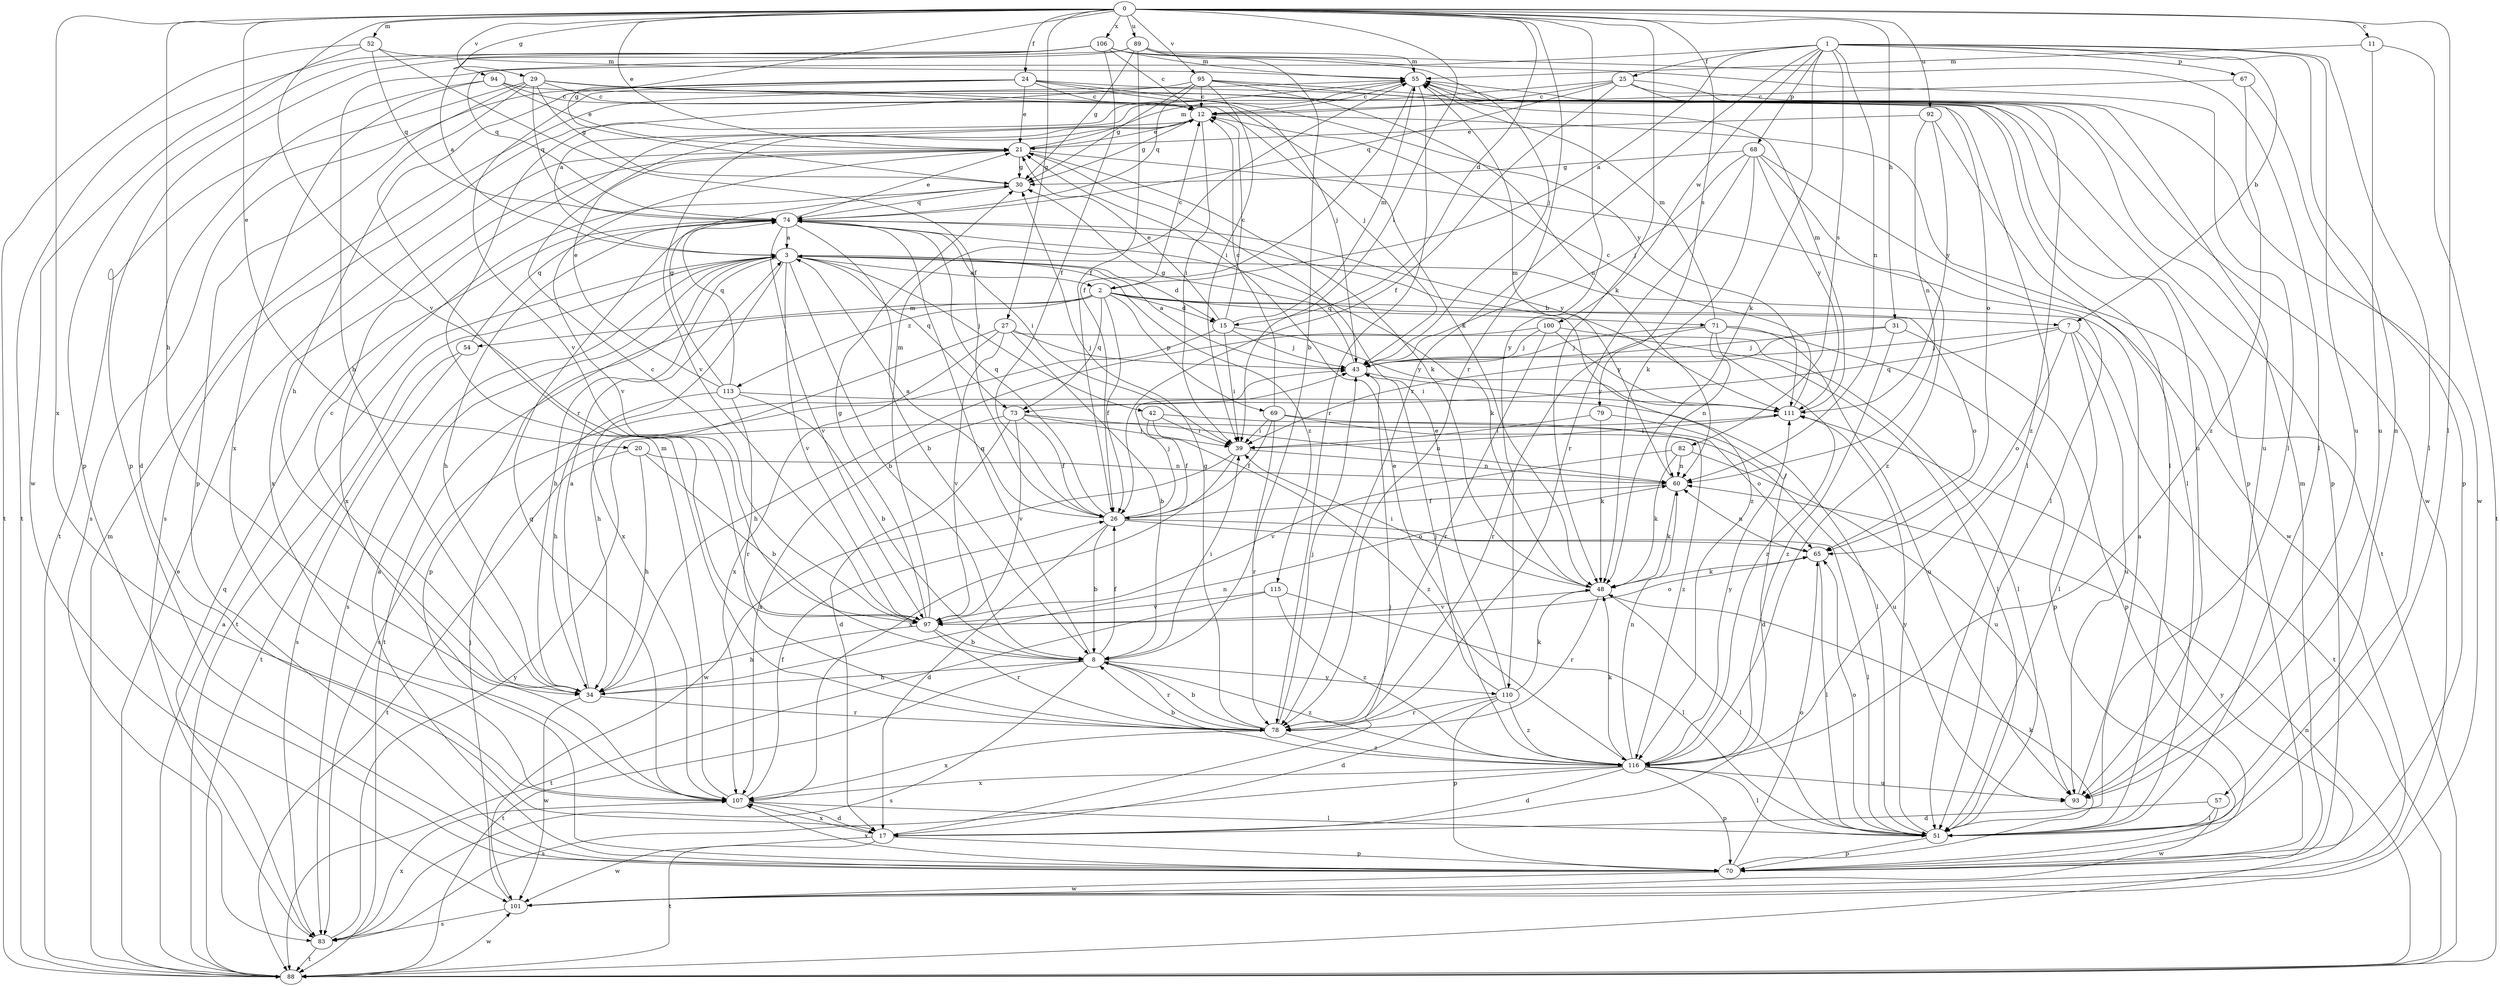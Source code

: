 strict digraph  {
0;
1;
2;
3;
7;
8;
11;
12;
15;
17;
20;
21;
24;
25;
26;
27;
29;
30;
31;
34;
39;
42;
43;
48;
51;
52;
54;
55;
57;
60;
65;
67;
68;
69;
70;
71;
73;
74;
78;
79;
82;
83;
88;
89;
92;
93;
94;
95;
97;
100;
101;
106;
107;
110;
111;
113;
115;
116;
0 -> 11  [label=c];
0 -> 15  [label=d];
0 -> 20  [label=e];
0 -> 21  [label=e];
0 -> 24  [label=f];
0 -> 27  [label=g];
0 -> 29  [label=g];
0 -> 30  [label=g];
0 -> 31  [label=h];
0 -> 34  [label=h];
0 -> 39  [label=i];
0 -> 48  [label=k];
0 -> 51  [label=l];
0 -> 52  [label=m];
0 -> 78  [label=r];
0 -> 79  [label=s];
0 -> 89  [label=u];
0 -> 92  [label=u];
0 -> 94  [label=v];
0 -> 95  [label=v];
0 -> 97  [label=v];
0 -> 106  [label=x];
0 -> 107  [label=x];
0 -> 110  [label=y];
1 -> 2  [label=a];
1 -> 7  [label=b];
1 -> 25  [label=f];
1 -> 34  [label=h];
1 -> 48  [label=k];
1 -> 51  [label=l];
1 -> 57  [label=n];
1 -> 60  [label=n];
1 -> 67  [label=p];
1 -> 68  [label=p];
1 -> 78  [label=r];
1 -> 82  [label=s];
1 -> 93  [label=u];
1 -> 100  [label=w];
2 -> 7  [label=b];
2 -> 12  [label=c];
2 -> 15  [label=d];
2 -> 26  [label=f];
2 -> 54  [label=m];
2 -> 65  [label=o];
2 -> 69  [label=p];
2 -> 71  [label=q];
2 -> 73  [label=q];
2 -> 88  [label=t];
2 -> 113  [label=z];
3 -> 2  [label=a];
3 -> 8  [label=b];
3 -> 15  [label=d];
3 -> 34  [label=h];
3 -> 42  [label=j];
3 -> 70  [label=p];
3 -> 73  [label=q];
3 -> 83  [label=s];
3 -> 88  [label=t];
3 -> 97  [label=v];
3 -> 107  [label=x];
3 -> 115  [label=z];
7 -> 43  [label=j];
7 -> 51  [label=l];
7 -> 65  [label=o];
7 -> 73  [label=q];
7 -> 88  [label=t];
7 -> 93  [label=u];
8 -> 26  [label=f];
8 -> 34  [label=h];
8 -> 39  [label=i];
8 -> 74  [label=q];
8 -> 78  [label=r];
8 -> 83  [label=s];
8 -> 88  [label=t];
8 -> 110  [label=y];
8 -> 116  [label=z];
11 -> 55  [label=m];
11 -> 88  [label=t];
11 -> 93  [label=u];
12 -> 21  [label=e];
12 -> 30  [label=g];
12 -> 39  [label=i];
12 -> 88  [label=t];
12 -> 97  [label=v];
15 -> 12  [label=c];
15 -> 21  [label=e];
15 -> 39  [label=i];
15 -> 43  [label=j];
15 -> 55  [label=m];
15 -> 83  [label=s];
15 -> 111  [label=y];
17 -> 43  [label=j];
17 -> 70  [label=p];
17 -> 88  [label=t];
17 -> 101  [label=w];
17 -> 107  [label=x];
20 -> 8  [label=b];
20 -> 34  [label=h];
20 -> 60  [label=n];
20 -> 88  [label=t];
21 -> 30  [label=g];
21 -> 48  [label=k];
21 -> 51  [label=l];
21 -> 55  [label=m];
21 -> 97  [label=v];
21 -> 107  [label=x];
24 -> 12  [label=c];
24 -> 21  [label=e];
24 -> 34  [label=h];
24 -> 43  [label=j];
24 -> 83  [label=s];
24 -> 93  [label=u];
24 -> 97  [label=v];
24 -> 111  [label=y];
25 -> 3  [label=a];
25 -> 12  [label=c];
25 -> 26  [label=f];
25 -> 74  [label=q];
25 -> 93  [label=u];
25 -> 101  [label=w];
25 -> 116  [label=z];
26 -> 3  [label=a];
26 -> 8  [label=b];
26 -> 17  [label=d];
26 -> 43  [label=j];
26 -> 51  [label=l];
26 -> 65  [label=o];
26 -> 74  [label=q];
27 -> 8  [label=b];
27 -> 34  [label=h];
27 -> 43  [label=j];
27 -> 51  [label=l];
27 -> 97  [label=v];
27 -> 107  [label=x];
29 -> 12  [label=c];
29 -> 30  [label=g];
29 -> 43  [label=j];
29 -> 48  [label=k];
29 -> 65  [label=o];
29 -> 70  [label=p];
29 -> 74  [label=q];
29 -> 78  [label=r];
29 -> 88  [label=t];
30 -> 74  [label=q];
30 -> 107  [label=x];
31 -> 39  [label=i];
31 -> 43  [label=j];
31 -> 70  [label=p];
31 -> 116  [label=z];
34 -> 3  [label=a];
34 -> 12  [label=c];
34 -> 60  [label=n];
34 -> 78  [label=r];
34 -> 101  [label=w];
39 -> 60  [label=n];
39 -> 101  [label=w];
39 -> 107  [label=x];
42 -> 26  [label=f];
42 -> 39  [label=i];
42 -> 93  [label=u];
42 -> 116  [label=z];
43 -> 3  [label=a];
43 -> 30  [label=g];
43 -> 111  [label=y];
48 -> 39  [label=i];
48 -> 51  [label=l];
48 -> 78  [label=r];
48 -> 97  [label=v];
51 -> 65  [label=o];
51 -> 70  [label=p];
51 -> 111  [label=y];
52 -> 26  [label=f];
52 -> 55  [label=m];
52 -> 74  [label=q];
52 -> 88  [label=t];
52 -> 101  [label=w];
54 -> 74  [label=q];
54 -> 83  [label=s];
54 -> 88  [label=t];
55 -> 12  [label=c];
55 -> 26  [label=f];
55 -> 70  [label=p];
55 -> 78  [label=r];
55 -> 101  [label=w];
57 -> 17  [label=d];
57 -> 51  [label=l];
57 -> 101  [label=w];
60 -> 26  [label=f];
60 -> 48  [label=k];
60 -> 55  [label=m];
65 -> 48  [label=k];
65 -> 51  [label=l];
65 -> 60  [label=n];
67 -> 12  [label=c];
67 -> 70  [label=p];
67 -> 116  [label=z];
68 -> 30  [label=g];
68 -> 43  [label=j];
68 -> 48  [label=k];
68 -> 78  [label=r];
68 -> 101  [label=w];
68 -> 111  [label=y];
68 -> 116  [label=z];
69 -> 12  [label=c];
69 -> 26  [label=f];
69 -> 39  [label=i];
69 -> 65  [label=o];
69 -> 78  [label=r];
69 -> 116  [label=z];
70 -> 3  [label=a];
70 -> 48  [label=k];
70 -> 55  [label=m];
70 -> 65  [label=o];
70 -> 101  [label=w];
70 -> 107  [label=x];
71 -> 43  [label=j];
71 -> 55  [label=m];
71 -> 60  [label=n];
71 -> 70  [label=p];
71 -> 78  [label=r];
71 -> 93  [label=u];
71 -> 116  [label=z];
73 -> 17  [label=d];
73 -> 26  [label=f];
73 -> 39  [label=i];
73 -> 60  [label=n];
73 -> 97  [label=v];
73 -> 107  [label=x];
74 -> 3  [label=a];
74 -> 8  [label=b];
74 -> 21  [label=e];
74 -> 34  [label=h];
74 -> 39  [label=i];
74 -> 48  [label=k];
74 -> 97  [label=v];
74 -> 111  [label=y];
74 -> 116  [label=z];
78 -> 8  [label=b];
78 -> 30  [label=g];
78 -> 43  [label=j];
78 -> 107  [label=x];
78 -> 116  [label=z];
79 -> 17  [label=d];
79 -> 39  [label=i];
79 -> 48  [label=k];
82 -> 48  [label=k];
82 -> 60  [label=n];
82 -> 93  [label=u];
82 -> 97  [label=v];
83 -> 74  [label=q];
83 -> 88  [label=t];
83 -> 107  [label=x];
83 -> 111  [label=y];
88 -> 3  [label=a];
88 -> 21  [label=e];
88 -> 55  [label=m];
88 -> 60  [label=n];
88 -> 101  [label=w];
88 -> 111  [label=y];
89 -> 8  [label=b];
89 -> 26  [label=f];
89 -> 30  [label=g];
89 -> 51  [label=l];
89 -> 55  [label=m];
89 -> 70  [label=p];
89 -> 74  [label=q];
92 -> 21  [label=e];
92 -> 51  [label=l];
92 -> 60  [label=n];
92 -> 111  [label=y];
93 -> 3  [label=a];
94 -> 12  [label=c];
94 -> 17  [label=d];
94 -> 21  [label=e];
94 -> 51  [label=l];
94 -> 107  [label=x];
95 -> 12  [label=c];
95 -> 30  [label=g];
95 -> 39  [label=i];
95 -> 51  [label=l];
95 -> 60  [label=n];
95 -> 70  [label=p];
95 -> 74  [label=q];
95 -> 83  [label=s];
97 -> 8  [label=b];
97 -> 12  [label=c];
97 -> 30  [label=g];
97 -> 34  [label=h];
97 -> 55  [label=m];
97 -> 65  [label=o];
97 -> 78  [label=r];
100 -> 34  [label=h];
100 -> 43  [label=j];
100 -> 51  [label=l];
100 -> 78  [label=r];
100 -> 111  [label=y];
101 -> 43  [label=j];
101 -> 83  [label=s];
106 -> 3  [label=a];
106 -> 12  [label=c];
106 -> 26  [label=f];
106 -> 43  [label=j];
106 -> 51  [label=l];
106 -> 55  [label=m];
106 -> 70  [label=p];
106 -> 88  [label=t];
107 -> 17  [label=d];
107 -> 26  [label=f];
107 -> 51  [label=l];
107 -> 55  [label=m];
107 -> 74  [label=q];
110 -> 17  [label=d];
110 -> 21  [label=e];
110 -> 43  [label=j];
110 -> 48  [label=k];
110 -> 70  [label=p];
110 -> 78  [label=r];
110 -> 116  [label=z];
111 -> 12  [label=c];
111 -> 39  [label=i];
111 -> 55  [label=m];
113 -> 8  [label=b];
113 -> 21  [label=e];
113 -> 30  [label=g];
113 -> 34  [label=h];
113 -> 51  [label=l];
113 -> 74  [label=q];
113 -> 78  [label=r];
115 -> 51  [label=l];
115 -> 88  [label=t];
115 -> 97  [label=v];
115 -> 116  [label=z];
116 -> 8  [label=b];
116 -> 17  [label=d];
116 -> 21  [label=e];
116 -> 48  [label=k];
116 -> 51  [label=l];
116 -> 60  [label=n];
116 -> 70  [label=p];
116 -> 83  [label=s];
116 -> 93  [label=u];
116 -> 107  [label=x];
116 -> 111  [label=y];
}
